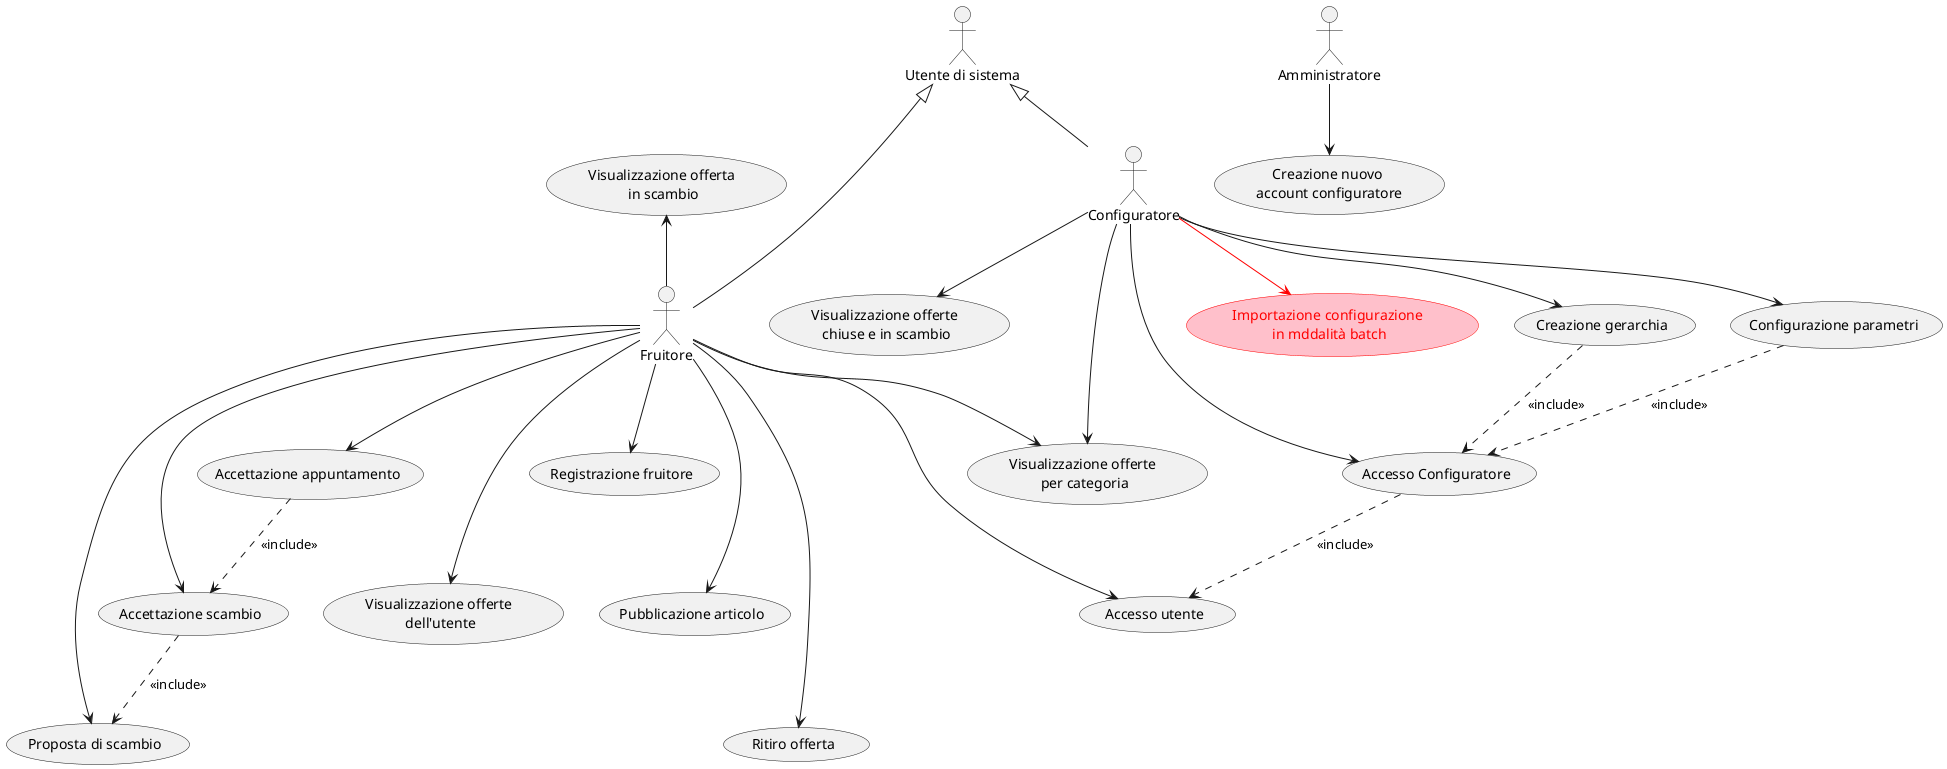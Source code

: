 @startuml

:Utente di sistema: as user
:Configuratore: as conf
:Amministratore: as adm

conf -up-|> user
conf --> (Accesso Configuratore)
conf --> (Creazione gerarchia)

adm --> (Creazione nuovo \naccount configuratore)

(Accesso Configuratore) ..> (Accesso utente): <<include>>
(Creazione gerarchia) ..> (Accesso Configuratore): <<include>>

:Fruitore: as fruit

fruit -up-|> user

(Configurazione parametri)
(Registrazione fruitore)

conf --> (Configurazione parametri)
fruit --> (Registrazione fruitore)
fruit --> (Accesso utente)
(Configurazione parametri) ..> (Accesso Configuratore) : <<include>>

fruit --> (Pubblicazione articolo)
fruit --> (Ritiro offerta)
fruit --> (Visualizzazione offerte \nper categoria)
conf --> (Visualizzazione offerte \nper categoria)
fruit --> (Visualizzazione offerte \ndell'utente)

(Proposta di scambio)
(Accettazione scambio)
(Accettazione appuntamento)
(Visualizzazione offerta \nin scambio)
(Visualizzazione offerte \nchiuse e in scambio)

fruit --> (Proposta di scambio)
fruit --> (Accettazione scambio)
fruit --> (Accettazione appuntamento)
fruit -up-> (Visualizzazione offerta \nin scambio)
conf --> (Visualizzazione offerte \nchiuse e in scambio)

(Accettazione appuntamento) ..> (Accettazione scambio) : <<include>>
(Accettazione scambio) ..> (Proposta di scambio) : <<include>>

(Visualizzazione offerte \nchiuse e in scambio) -[hidden]- (Visualizzazione offerte \nper categoria)
(Registrazione fruitore) -[hidden]- (Pubblicazione articolo)
(Pubblicazione articolo) -[hidden]- (Ritiro offerta)
(Registrazione fruitore) -[hidden]- (Visualizzazione offerte \ndell'utente)
(Accettazione appuntamento) -[hidden]- (Visualizzazione offerte \ndell'utente)

'VERSIONE 5 ==========================================

(Importazione configurazione \nin mddalità batch) #pink;line:red;text:red

conf --> (Importazione configurazione \nin mddalità batch) #red;text:red

@enduml
